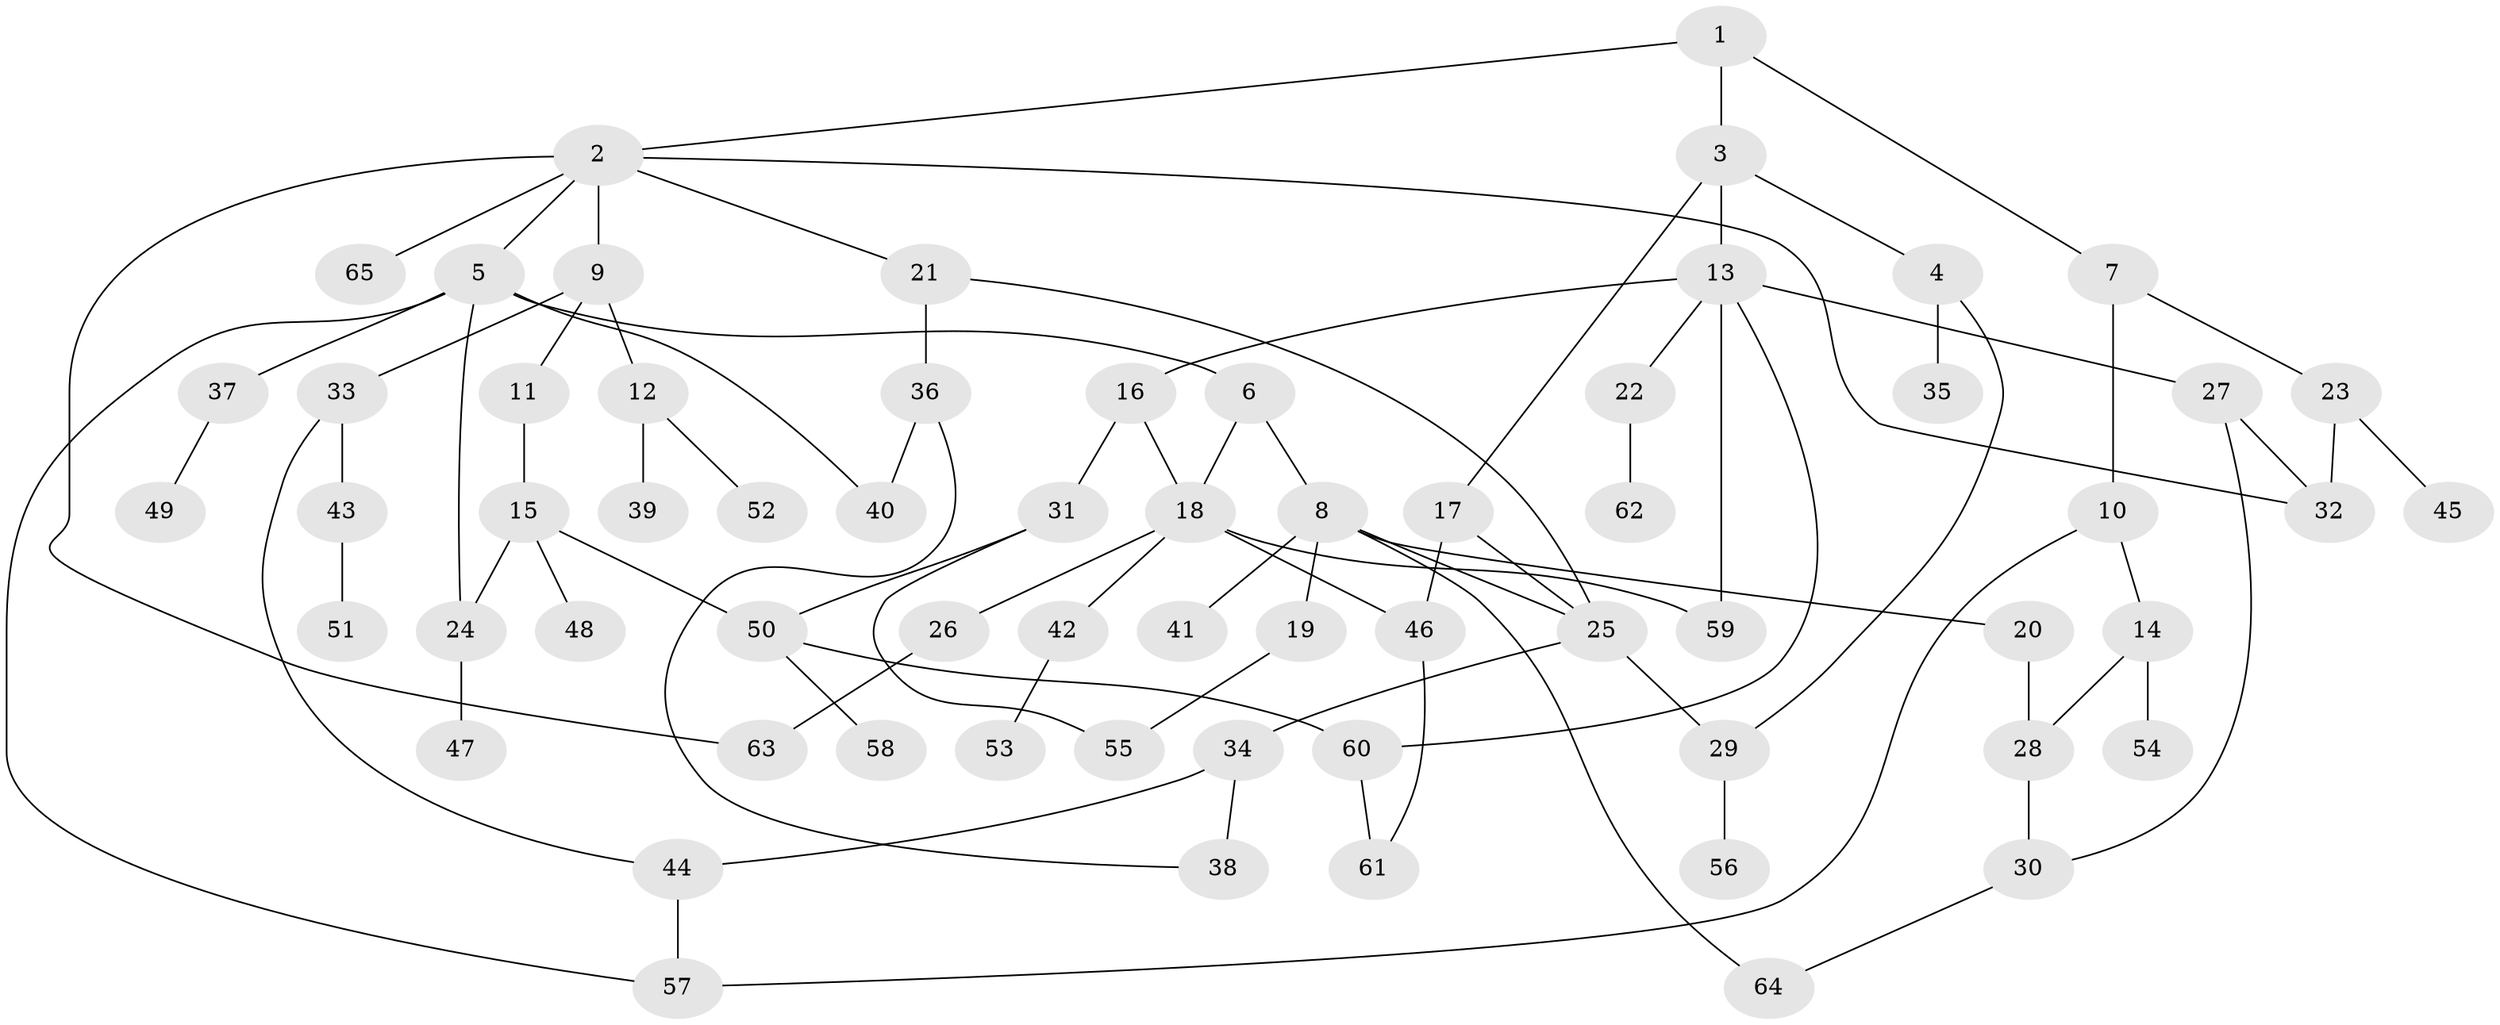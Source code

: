 // Generated by graph-tools (version 1.1) at 2025/01/03/09/25 03:01:00]
// undirected, 65 vertices, 86 edges
graph export_dot {
graph [start="1"]
  node [color=gray90,style=filled];
  1;
  2;
  3;
  4;
  5;
  6;
  7;
  8;
  9;
  10;
  11;
  12;
  13;
  14;
  15;
  16;
  17;
  18;
  19;
  20;
  21;
  22;
  23;
  24;
  25;
  26;
  27;
  28;
  29;
  30;
  31;
  32;
  33;
  34;
  35;
  36;
  37;
  38;
  39;
  40;
  41;
  42;
  43;
  44;
  45;
  46;
  47;
  48;
  49;
  50;
  51;
  52;
  53;
  54;
  55;
  56;
  57;
  58;
  59;
  60;
  61;
  62;
  63;
  64;
  65;
  1 -- 2;
  1 -- 3;
  1 -- 7;
  2 -- 5;
  2 -- 9;
  2 -- 21;
  2 -- 63;
  2 -- 65;
  2 -- 32;
  3 -- 4;
  3 -- 13;
  3 -- 17;
  4 -- 35;
  4 -- 29;
  5 -- 6;
  5 -- 24;
  5 -- 37;
  5 -- 57;
  5 -- 40;
  6 -- 8;
  6 -- 18;
  7 -- 10;
  7 -- 23;
  8 -- 19;
  8 -- 20;
  8 -- 41;
  8 -- 64;
  8 -- 25;
  9 -- 11;
  9 -- 12;
  9 -- 33;
  10 -- 14;
  10 -- 57;
  11 -- 15;
  12 -- 39;
  12 -- 52;
  13 -- 16;
  13 -- 22;
  13 -- 27;
  13 -- 59;
  13 -- 60;
  14 -- 54;
  14 -- 28;
  15 -- 48;
  15 -- 50;
  15 -- 24;
  16 -- 18;
  16 -- 31;
  17 -- 25;
  17 -- 46;
  18 -- 26;
  18 -- 42;
  18 -- 46;
  18 -- 59;
  19 -- 55;
  20 -- 28;
  21 -- 36;
  21 -- 25;
  22 -- 62;
  23 -- 32;
  23 -- 45;
  24 -- 47;
  25 -- 29;
  25 -- 34;
  26 -- 63;
  27 -- 30;
  27 -- 32;
  28 -- 30;
  29 -- 56;
  30 -- 64;
  31 -- 50;
  31 -- 55;
  33 -- 43;
  33 -- 44;
  34 -- 38;
  34 -- 44;
  36 -- 40;
  36 -- 38;
  37 -- 49;
  42 -- 53;
  43 -- 51;
  44 -- 57;
  46 -- 61;
  50 -- 58;
  50 -- 60;
  60 -- 61;
}
